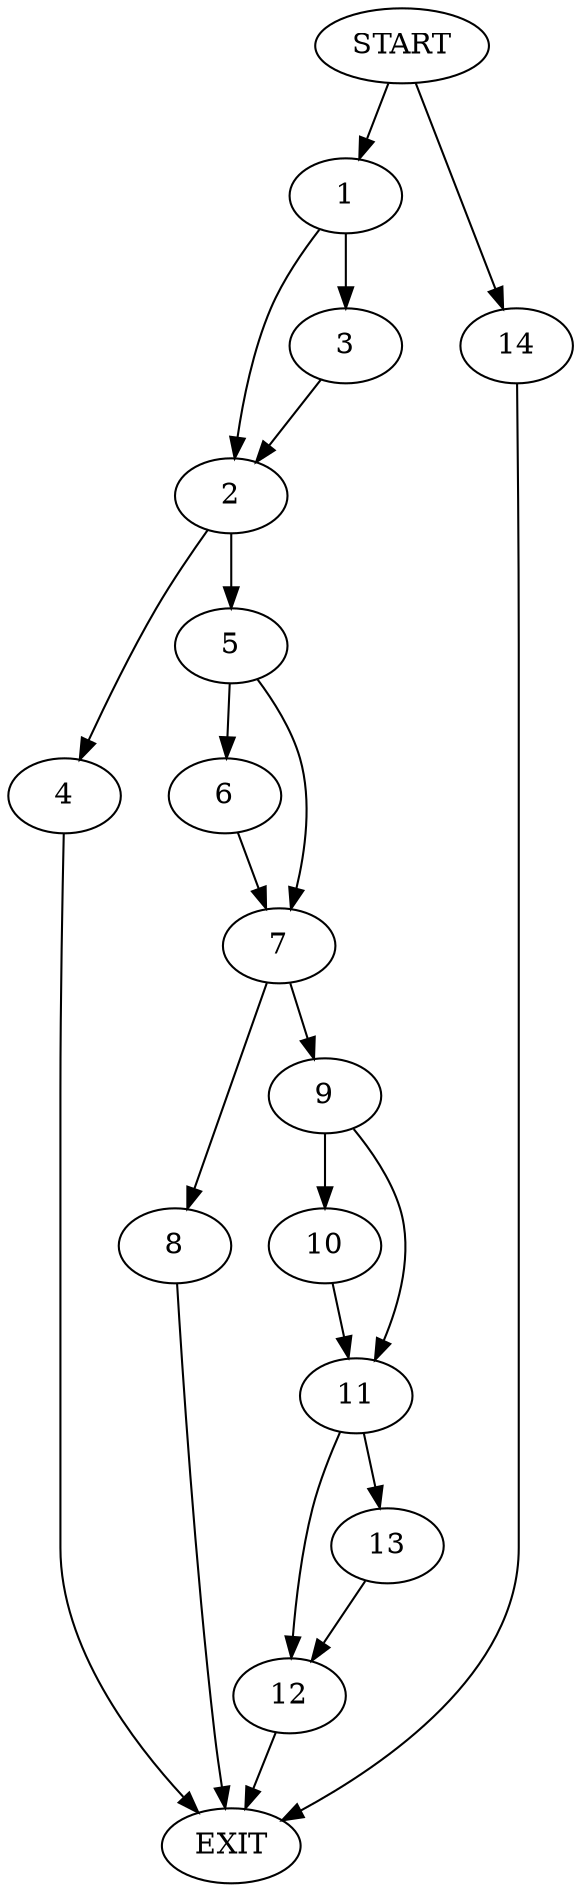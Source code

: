digraph {
0 [label="START"]
15 [label="EXIT"]
0 -> 1
1 -> 2
1 -> 3
3 -> 2
2 -> 4
2 -> 5
4 -> 15
5 -> 6
5 -> 7
6 -> 7
7 -> 8
7 -> 9
9 -> 10
9 -> 11
8 -> 15
11 -> 12
11 -> 13
10 -> 11
13 -> 12
12 -> 15
0 -> 14
14 -> 15
}
